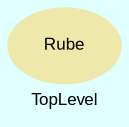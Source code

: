 digraph TopLevel {
    compound = true
    bgcolor = lightcyan1
    fontname = Arial
    fontsize = 8
    label = "TopLevel"
    node [
        fontname = Arial,
        fontsize = 8,
        color = black
    ]

    Rube [
        fontcolor = black,
        URL = "classes/Rube.html",
        shape = ellipse,
        color = palegoldenrod,
        style = filled,
        label = "Rube"
    ]

}

